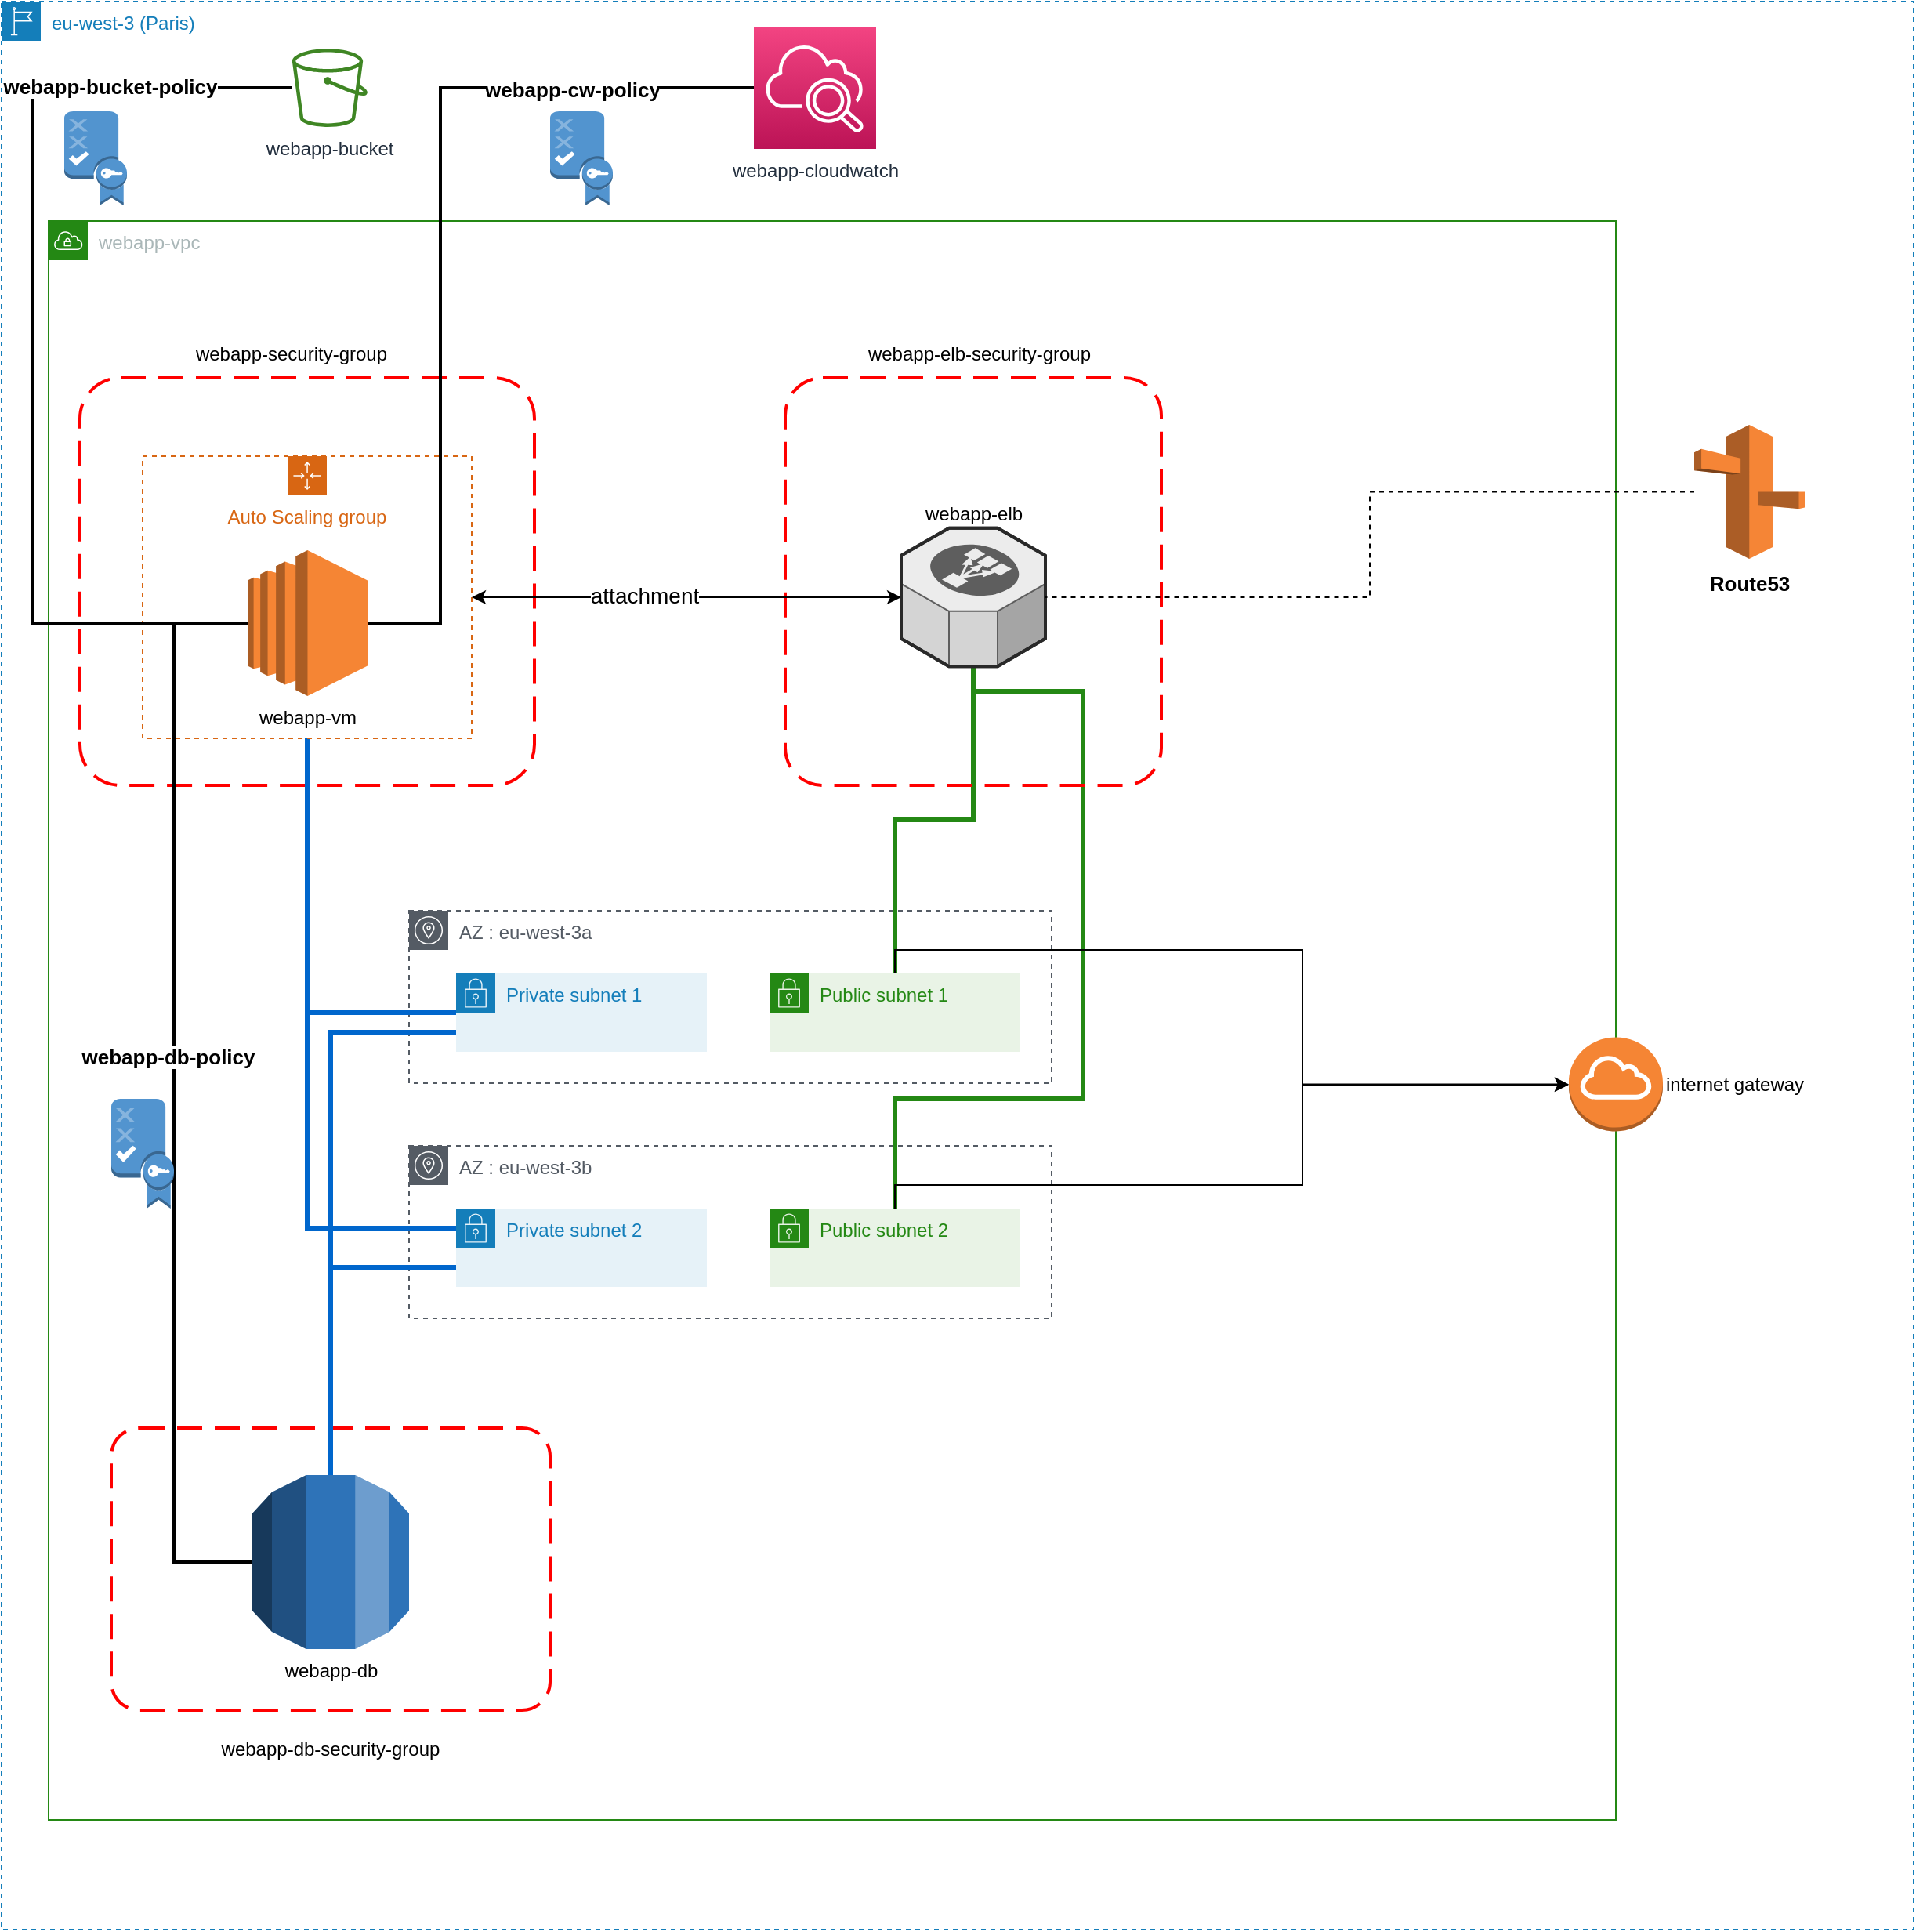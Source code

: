 <mxfile version="20.8.20" type="device"><diagram name="Page-1" id="istWuIMhmeug-YEbzH6n"><mxGraphModel dx="2514" dy="899" grid="1" gridSize="10" guides="1" tooltips="1" connect="1" arrows="1" fold="1" page="1" pageScale="1" pageWidth="827" pageHeight="1169" math="0" shadow="0"><root><mxCell id="0"/><mxCell id="1" parent="0"/><mxCell id="uqghnNRcG64A0w9OE_ox-2" value="eu-west-3 (Paris)" style="points=[[0,0],[0.25,0],[0.5,0],[0.75,0],[1,0],[1,0.25],[1,0.5],[1,0.75],[1,1],[0.75,1],[0.5,1],[0.25,1],[0,1],[0,0.75],[0,0.5],[0,0.25]];outlineConnect=0;gradientColor=none;html=1;whiteSpace=wrap;fontSize=12;fontStyle=0;container=1;pointerEvents=0;collapsible=0;recursiveResize=0;shape=mxgraph.aws4.group;grIcon=mxgraph.aws4.group_region;strokeColor=#147EBA;fillColor=none;verticalAlign=top;align=left;spacingLeft=30;fontColor=#147EBA;dashed=1;" vertex="1" parent="1"><mxGeometry x="-10" width="1220" height="1230" as="geometry"/></mxCell><mxCell id="uqghnNRcG64A0w9OE_ox-3" value="webapp-vpc" style="points=[[0,0],[0.25,0],[0.5,0],[0.75,0],[1,0],[1,0.25],[1,0.5],[1,0.75],[1,1],[0.75,1],[0.5,1],[0.25,1],[0,1],[0,0.75],[0,0.5],[0,0.25]];outlineConnect=0;gradientColor=none;html=1;whiteSpace=wrap;fontSize=12;fontStyle=0;container=1;pointerEvents=0;collapsible=0;recursiveResize=0;shape=mxgraph.aws4.group;grIcon=mxgraph.aws4.group_vpc;strokeColor=#248814;fillColor=none;verticalAlign=top;align=left;spacingLeft=30;fontColor=#AAB7B8;dashed=0;" vertex="1" parent="uqghnNRcG64A0w9OE_ox-2"><mxGeometry x="30" y="140" width="1000" height="1020" as="geometry"/></mxCell><mxCell id="uqghnNRcG64A0w9OE_ox-21" value="AZ : eu-west-3a" style="sketch=0;outlineConnect=0;gradientColor=none;html=1;whiteSpace=wrap;fontSize=12;fontStyle=0;shape=mxgraph.aws4.group;grIcon=mxgraph.aws4.group_availability_zone;strokeColor=#545B64;fillColor=none;verticalAlign=top;align=left;spacingLeft=30;fontColor=#545B64;dashed=1;" vertex="1" parent="uqghnNRcG64A0w9OE_ox-3"><mxGeometry x="230" y="440" width="410" height="110" as="geometry"/></mxCell><mxCell id="uqghnNRcG64A0w9OE_ox-37" style="edgeStyle=orthogonalEdgeStyle;rounded=0;orthogonalLoop=1;jettySize=auto;html=1;entryX=0;entryY=0.5;entryDx=0;entryDy=0;strokeColor=#0066CC;strokeWidth=3;endArrow=none;endFill=0;exitX=0.5;exitY=1;exitDx=0;exitDy=0;" edge="1" parent="uqghnNRcG64A0w9OE_ox-3" source="uqghnNRcG64A0w9OE_ox-28" target="uqghnNRcG64A0w9OE_ox-15"><mxGeometry relative="1" as="geometry"/></mxCell><mxCell id="uqghnNRcG64A0w9OE_ox-4" value="" style="rounded=1;arcSize=10;dashed=1;strokeColor=#ff0000;fillColor=none;gradientColor=none;dashPattern=8 4;strokeWidth=2;" vertex="1" parent="uqghnNRcG64A0w9OE_ox-3"><mxGeometry x="20" y="100" width="290" height="260" as="geometry"/></mxCell><mxCell id="uqghnNRcG64A0w9OE_ox-41" style="edgeStyle=orthogonalEdgeStyle;rounded=0;orthogonalLoop=1;jettySize=auto;html=1;entryX=0.5;entryY=0;entryDx=0;entryDy=0;strokeColor=#248814;strokeWidth=3;fontSize=14;endArrow=none;endFill=0;" edge="1" parent="uqghnNRcG64A0w9OE_ox-3" source="uqghnNRcG64A0w9OE_ox-30" target="uqghnNRcG64A0w9OE_ox-17"><mxGeometry relative="1" as="geometry"/></mxCell><mxCell id="uqghnNRcG64A0w9OE_ox-42" style="edgeStyle=orthogonalEdgeStyle;rounded=0;orthogonalLoop=1;jettySize=auto;html=1;strokeColor=#248814;strokeWidth=3;fontSize=14;endArrow=none;endFill=0;" edge="1" parent="uqghnNRcG64A0w9OE_ox-3" source="uqghnNRcG64A0w9OE_ox-30" target="uqghnNRcG64A0w9OE_ox-24"><mxGeometry relative="1" as="geometry"><Array as="points"><mxPoint x="590" y="300"/><mxPoint x="660" y="300"/><mxPoint x="660" y="560"/><mxPoint x="540" y="560"/></Array></mxGeometry></mxCell><mxCell id="uqghnNRcG64A0w9OE_ox-8" value="" style="rounded=1;arcSize=10;dashed=1;strokeColor=#ff0000;fillColor=none;gradientColor=none;dashPattern=8 4;strokeWidth=2;" vertex="1" parent="uqghnNRcG64A0w9OE_ox-3"><mxGeometry x="470" y="100" width="240" height="260" as="geometry"/></mxCell><mxCell id="uqghnNRcG64A0w9OE_ox-9" value="" style="rounded=1;arcSize=10;dashed=1;strokeColor=#ff0000;fillColor=none;gradientColor=none;dashPattern=8 4;strokeWidth=2;" vertex="1" parent="uqghnNRcG64A0w9OE_ox-3"><mxGeometry x="40" y="770" width="280" height="180" as="geometry"/></mxCell><mxCell id="uqghnNRcG64A0w9OE_ox-10" value="webapp-security-group" style="text;html=1;strokeColor=none;fillColor=none;align=center;verticalAlign=middle;whiteSpace=wrap;rounded=0;" vertex="1" parent="uqghnNRcG64A0w9OE_ox-3"><mxGeometry x="80" y="70" width="150" height="30" as="geometry"/></mxCell><mxCell id="uqghnNRcG64A0w9OE_ox-11" value="webapp-elb-security-group" style="text;html=1;strokeColor=none;fillColor=none;align=center;verticalAlign=middle;whiteSpace=wrap;rounded=0;" vertex="1" parent="uqghnNRcG64A0w9OE_ox-3"><mxGeometry x="519" y="70" width="150" height="30" as="geometry"/></mxCell><mxCell id="uqghnNRcG64A0w9OE_ox-14" value="webapp-db-security-group" style="text;html=1;strokeColor=none;fillColor=none;align=center;verticalAlign=middle;whiteSpace=wrap;rounded=0;" vertex="1" parent="uqghnNRcG64A0w9OE_ox-3"><mxGeometry x="105" y="960" width="150" height="30" as="geometry"/></mxCell><mxCell id="uqghnNRcG64A0w9OE_ox-17" value="Public subnet 1" style="points=[[0,0],[0.25,0],[0.5,0],[0.75,0],[1,0],[1,0.25],[1,0.5],[1,0.75],[1,1],[0.75,1],[0.5,1],[0.25,1],[0,1],[0,0.75],[0,0.5],[0,0.25]];outlineConnect=0;gradientColor=none;html=1;whiteSpace=wrap;fontSize=12;fontStyle=0;container=1;pointerEvents=0;collapsible=0;recursiveResize=0;shape=mxgraph.aws4.group;grIcon=mxgraph.aws4.group_security_group;grStroke=0;strokeColor=#248814;fillColor=#E9F3E6;verticalAlign=top;align=left;spacingLeft=30;fontColor=#248814;dashed=0;" vertex="1" parent="uqghnNRcG64A0w9OE_ox-3"><mxGeometry x="460" y="480" width="160" height="50" as="geometry"/></mxCell><mxCell id="uqghnNRcG64A0w9OE_ox-15" value="Private subnet 1" style="points=[[0,0],[0.25,0],[0.5,0],[0.75,0],[1,0],[1,0.25],[1,0.5],[1,0.75],[1,1],[0.75,1],[0.5,1],[0.25,1],[0,1],[0,0.75],[0,0.5],[0,0.25]];outlineConnect=0;gradientColor=none;html=1;whiteSpace=wrap;fontSize=12;fontStyle=0;container=0;pointerEvents=0;collapsible=0;recursiveResize=0;shape=mxgraph.aws4.group;grIcon=mxgraph.aws4.group_security_group;grStroke=0;strokeColor=#147EBA;fillColor=#E6F2F8;verticalAlign=top;align=left;spacingLeft=30;fontColor=#147EBA;dashed=0;" vertex="1" parent="uqghnNRcG64A0w9OE_ox-3"><mxGeometry x="260" y="480" width="160" height="50" as="geometry"/></mxCell><mxCell id="uqghnNRcG64A0w9OE_ox-23" value="AZ : eu-west-3b" style="sketch=0;outlineConnect=0;gradientColor=none;html=1;whiteSpace=wrap;fontSize=12;fontStyle=0;shape=mxgraph.aws4.group;grIcon=mxgraph.aws4.group_availability_zone;strokeColor=#545B64;fillColor=none;verticalAlign=top;align=left;spacingLeft=30;fontColor=#545B64;dashed=1;" vertex="1" parent="uqghnNRcG64A0w9OE_ox-3"><mxGeometry x="230" y="590" width="410" height="110" as="geometry"/></mxCell><mxCell id="uqghnNRcG64A0w9OE_ox-24" value="Public subnet 2" style="points=[[0,0],[0.25,0],[0.5,0],[0.75,0],[1,0],[1,0.25],[1,0.5],[1,0.75],[1,1],[0.75,1],[0.5,1],[0.25,1],[0,1],[0,0.75],[0,0.5],[0,0.25]];outlineConnect=0;gradientColor=none;html=1;whiteSpace=wrap;fontSize=12;fontStyle=0;container=1;pointerEvents=0;collapsible=0;recursiveResize=0;shape=mxgraph.aws4.group;grIcon=mxgraph.aws4.group_security_group;grStroke=0;strokeColor=#248814;fillColor=#E9F3E6;verticalAlign=top;align=left;spacingLeft=30;fontColor=#248814;dashed=0;" vertex="1" parent="uqghnNRcG64A0w9OE_ox-3"><mxGeometry x="460" y="630" width="160" height="50" as="geometry"/></mxCell><mxCell id="uqghnNRcG64A0w9OE_ox-25" value="Private subnet 2" style="points=[[0,0],[0.25,0],[0.5,0],[0.75,0],[1,0],[1,0.25],[1,0.5],[1,0.75],[1,1],[0.75,1],[0.5,1],[0.25,1],[0,1],[0,0.75],[0,0.5],[0,0.25]];outlineConnect=0;gradientColor=none;html=1;whiteSpace=wrap;fontSize=12;fontStyle=0;container=0;pointerEvents=0;collapsible=0;recursiveResize=0;shape=mxgraph.aws4.group;grIcon=mxgraph.aws4.group_security_group;grStroke=0;strokeColor=#147EBA;fillColor=#E6F2F8;verticalAlign=top;align=left;spacingLeft=30;fontColor=#147EBA;dashed=0;" vertex="1" parent="uqghnNRcG64A0w9OE_ox-3"><mxGeometry x="260" y="630" width="160" height="50" as="geometry"/></mxCell><mxCell id="uqghnNRcG64A0w9OE_ox-38" style="edgeStyle=orthogonalEdgeStyle;rounded=0;orthogonalLoop=1;jettySize=auto;html=1;entryX=0;entryY=0.25;entryDx=0;entryDy=0;strokeColor=#0066CC;strokeWidth=3;endArrow=none;endFill=0;" edge="1" parent="uqghnNRcG64A0w9OE_ox-3" source="uqghnNRcG64A0w9OE_ox-28" target="uqghnNRcG64A0w9OE_ox-25"><mxGeometry relative="1" as="geometry"/></mxCell><mxCell id="uqghnNRcG64A0w9OE_ox-28" value="Auto Scaling group" style="points=[[0,0],[0.25,0],[0.5,0],[0.75,0],[1,0],[1,0.25],[1,0.5],[1,0.75],[1,1],[0.75,1],[0.5,1],[0.25,1],[0,1],[0,0.75],[0,0.5],[0,0.25]];outlineConnect=0;gradientColor=none;html=1;whiteSpace=wrap;fontSize=12;fontStyle=0;container=1;pointerEvents=0;collapsible=0;recursiveResize=0;shape=mxgraph.aws4.groupCenter;grIcon=mxgraph.aws4.group_auto_scaling_group;grStroke=1;strokeColor=#D86613;fillColor=none;verticalAlign=top;align=center;fontColor=#D86613;dashed=1;spacingTop=25;" vertex="1" parent="uqghnNRcG64A0w9OE_ox-3"><mxGeometry x="60" y="150" width="210" height="180" as="geometry"/></mxCell><mxCell id="uqghnNRcG64A0w9OE_ox-29" value="webapp-vm" style="outlineConnect=0;dashed=0;verticalLabelPosition=bottom;verticalAlign=top;align=center;html=1;shape=mxgraph.aws3.ec2;fillColor=#F58534;gradientColor=none;" vertex="1" parent="uqghnNRcG64A0w9OE_ox-28"><mxGeometry x="67" y="60" width="76.5" height="93" as="geometry"/></mxCell><mxCell id="uqghnNRcG64A0w9OE_ox-39" style="edgeStyle=orthogonalEdgeStyle;rounded=0;orthogonalLoop=1;jettySize=auto;html=1;entryX=1;entryY=0.5;entryDx=0;entryDy=0;strokeColor=#000000;strokeWidth=1;endArrow=classic;endFill=1;startArrow=classic;startFill=1;" edge="1" parent="uqghnNRcG64A0w9OE_ox-3" source="uqghnNRcG64A0w9OE_ox-30" target="uqghnNRcG64A0w9OE_ox-28"><mxGeometry relative="1" as="geometry"/></mxCell><mxCell id="uqghnNRcG64A0w9OE_ox-40" value="&lt;font style=&quot;font-size: 14px;&quot;&gt;attachment&lt;/font&gt;" style="edgeLabel;html=1;align=center;verticalAlign=middle;resizable=0;points=[];" vertex="1" connectable="0" parent="uqghnNRcG64A0w9OE_ox-39"><mxGeometry x="0.202" y="-1" relative="1" as="geometry"><mxPoint as="offset"/></mxGeometry></mxCell><mxCell id="uqghnNRcG64A0w9OE_ox-30" value="webapp-elb" style="verticalLabelPosition=top;html=1;verticalAlign=bottom;strokeWidth=1;align=center;outlineConnect=0;dashed=0;outlineConnect=0;shape=mxgraph.aws3d.elasticLoadBalancing;fillColor=#ECECEC;strokeColor=#5E5E5E;aspect=fixed;labelPosition=center;" vertex="1" parent="uqghnNRcG64A0w9OE_ox-3"><mxGeometry x="544" y="195.92" width="92" height="88.17" as="geometry"/></mxCell><mxCell id="uqghnNRcG64A0w9OE_ox-35" style="edgeStyle=orthogonalEdgeStyle;rounded=0;orthogonalLoop=1;jettySize=auto;html=1;strokeColor=#0066CC;strokeWidth=3;endArrow=none;endFill=0;entryX=0;entryY=0.75;entryDx=0;entryDy=0;" edge="1" parent="uqghnNRcG64A0w9OE_ox-3" source="uqghnNRcG64A0w9OE_ox-33" target="uqghnNRcG64A0w9OE_ox-25"><mxGeometry relative="1" as="geometry"><Array as="points"><mxPoint x="180" y="668"/></Array></mxGeometry></mxCell><mxCell id="uqghnNRcG64A0w9OE_ox-36" style="edgeStyle=orthogonalEdgeStyle;rounded=0;orthogonalLoop=1;jettySize=auto;html=1;entryX=0;entryY=0.75;entryDx=0;entryDy=0;strokeColor=#0066CC;strokeWidth=3;endArrow=none;endFill=0;" edge="1" parent="uqghnNRcG64A0w9OE_ox-3" source="uqghnNRcG64A0w9OE_ox-33" target="uqghnNRcG64A0w9OE_ox-15"><mxGeometry relative="1" as="geometry"><Array as="points"><mxPoint x="180" y="518"/></Array></mxGeometry></mxCell><mxCell id="uqghnNRcG64A0w9OE_ox-33" value="webapp-db" style="outlineConnect=0;dashed=0;verticalLabelPosition=bottom;verticalAlign=top;align=center;html=1;shape=mxgraph.aws3.rds;fillColor=#2E73B8;gradientColor=none;" vertex="1" parent="uqghnNRcG64A0w9OE_ox-3"><mxGeometry x="130" y="800" width="100" height="111" as="geometry"/></mxCell><mxCell id="uqghnNRcG64A0w9OE_ox-50" style="edgeStyle=orthogonalEdgeStyle;rounded=0;orthogonalLoop=1;jettySize=auto;html=1;entryX=0;entryY=0.5;entryDx=0;entryDy=0;entryPerimeter=0;strokeColor=#000000;strokeWidth=2;fontSize=13;startArrow=none;startFill=0;endArrow=none;endFill=0;" edge="1" parent="uqghnNRcG64A0w9OE_ox-3" source="uqghnNRcG64A0w9OE_ox-29" target="uqghnNRcG64A0w9OE_ox-33"><mxGeometry relative="1" as="geometry"><Array as="points"><mxPoint x="80" y="257"/><mxPoint x="80" y="855"/></Array></mxGeometry></mxCell><mxCell id="uqghnNRcG64A0w9OE_ox-51" value="&lt;b&gt;webapp-db-policy&lt;/b&gt;" style="edgeLabel;html=1;align=center;verticalAlign=middle;resizable=0;points=[];fontSize=13;" vertex="1" connectable="0" parent="uqghnNRcG64A0w9OE_ox-50"><mxGeometry x="-0.071" y="-4" relative="1" as="geometry"><mxPoint as="offset"/></mxGeometry></mxCell><mxCell id="uqghnNRcG64A0w9OE_ox-56" value="" style="outlineConnect=0;dashed=0;verticalLabelPosition=bottom;verticalAlign=top;align=center;html=1;shape=mxgraph.aws3.policy;fillColor=#5294CF;gradientColor=none;fontSize=13;" vertex="1" parent="uqghnNRcG64A0w9OE_ox-3"><mxGeometry x="40" y="560" width="40" height="70" as="geometry"/></mxCell><mxCell id="uqghnNRcG64A0w9OE_ox-20" value="internet gateway" style="outlineConnect=0;dashed=0;verticalLabelPosition=middle;verticalAlign=middle;align=left;html=1;shape=mxgraph.aws3.internet_gateway;fillColor=#F58534;gradientColor=none;labelPosition=right;" vertex="1" parent="uqghnNRcG64A0w9OE_ox-2"><mxGeometry x="1000" y="660.75" width="60" height="60" as="geometry"/></mxCell><mxCell id="uqghnNRcG64A0w9OE_ox-44" style="edgeStyle=orthogonalEdgeStyle;rounded=0;orthogonalLoop=1;jettySize=auto;html=1;strokeColor=#000000;strokeWidth=1;fontSize=14;startArrow=none;startFill=0;endArrow=classic;endFill=1;" edge="1" parent="uqghnNRcG64A0w9OE_ox-2" source="uqghnNRcG64A0w9OE_ox-24" target="uqghnNRcG64A0w9OE_ox-20"><mxGeometry relative="1" as="geometry"><Array as="points"><mxPoint x="830" y="755"/><mxPoint x="830" y="691"/></Array></mxGeometry></mxCell><mxCell id="uqghnNRcG64A0w9OE_ox-47" style="edgeStyle=orthogonalEdgeStyle;rounded=0;orthogonalLoop=1;jettySize=auto;html=1;strokeColor=#000000;strokeWidth=1;fontSize=13;startArrow=none;startFill=0;endArrow=none;endFill=0;dashed=1;" edge="1" parent="uqghnNRcG64A0w9OE_ox-2" source="uqghnNRcG64A0w9OE_ox-45" target="uqghnNRcG64A0w9OE_ox-30"><mxGeometry relative="1" as="geometry"/></mxCell><mxCell id="uqghnNRcG64A0w9OE_ox-45" value="&lt;font style=&quot;font-size: 13px;&quot;&gt;&lt;b&gt;Route53&lt;/b&gt;&lt;/font&gt;" style="outlineConnect=0;dashed=0;verticalLabelPosition=bottom;verticalAlign=top;align=center;html=1;shape=mxgraph.aws3.route_53;fillColor=#F58536;gradientColor=none;fontSize=14;" vertex="1" parent="uqghnNRcG64A0w9OE_ox-2"><mxGeometry x="1080" y="270" width="70.5" height="85.5" as="geometry"/></mxCell><mxCell id="uqghnNRcG64A0w9OE_ox-46" style="edgeStyle=orthogonalEdgeStyle;rounded=0;orthogonalLoop=1;jettySize=auto;html=1;entryX=0;entryY=0.5;entryDx=0;entryDy=0;entryPerimeter=0;strokeColor=#000000;strokeWidth=1;fontSize=13;startArrow=none;startFill=0;endArrow=classic;endFill=1;" edge="1" parent="uqghnNRcG64A0w9OE_ox-2" source="uqghnNRcG64A0w9OE_ox-17" target="uqghnNRcG64A0w9OE_ox-20"><mxGeometry relative="1" as="geometry"><Array as="points"><mxPoint x="830" y="605"/><mxPoint x="830" y="691"/></Array></mxGeometry></mxCell><mxCell id="uqghnNRcG64A0w9OE_ox-49" value="webapp-bucket" style="sketch=0;outlineConnect=0;fontColor=#232F3E;gradientColor=none;fillColor=#3F8624;strokeColor=none;dashed=0;verticalLabelPosition=bottom;verticalAlign=top;align=center;html=1;fontSize=12;fontStyle=0;aspect=fixed;pointerEvents=1;shape=mxgraph.aws4.bucket;" vertex="1" parent="uqghnNRcG64A0w9OE_ox-2"><mxGeometry x="185.42" y="30" width="48.08" height="50" as="geometry"/></mxCell><mxCell id="uqghnNRcG64A0w9OE_ox-53" value="webapp-cloudwatch" style="sketch=0;points=[[0,0,0],[0.25,0,0],[0.5,0,0],[0.75,0,0],[1,0,0],[0,1,0],[0.25,1,0],[0.5,1,0],[0.75,1,0],[1,1,0],[0,0.25,0],[0,0.5,0],[0,0.75,0],[1,0.25,0],[1,0.5,0],[1,0.75,0]];points=[[0,0,0],[0.25,0,0],[0.5,0,0],[0.75,0,0],[1,0,0],[0,1,0],[0.25,1,0],[0.5,1,0],[0.75,1,0],[1,1,0],[0,0.25,0],[0,0.5,0],[0,0.75,0],[1,0.25,0],[1,0.5,0],[1,0.75,0]];outlineConnect=0;fontColor=#232F3E;gradientColor=#F34482;gradientDirection=north;fillColor=#BC1356;strokeColor=#ffffff;dashed=0;verticalLabelPosition=bottom;verticalAlign=top;align=center;html=1;fontSize=12;fontStyle=0;aspect=fixed;shape=mxgraph.aws4.resourceIcon;resIcon=mxgraph.aws4.cloudwatch_2;" vertex="1" parent="uqghnNRcG64A0w9OE_ox-2"><mxGeometry x="480" y="16" width="78" height="78" as="geometry"/></mxCell><mxCell id="uqghnNRcG64A0w9OE_ox-54" style="edgeStyle=orthogonalEdgeStyle;rounded=0;orthogonalLoop=1;jettySize=auto;html=1;strokeColor=#000000;strokeWidth=2;fontSize=13;startArrow=none;startFill=0;endArrow=none;endFill=0;" edge="1" parent="uqghnNRcG64A0w9OE_ox-2" source="uqghnNRcG64A0w9OE_ox-29" target="uqghnNRcG64A0w9OE_ox-49"><mxGeometry relative="1" as="geometry"><Array as="points"><mxPoint x="20" y="397"/><mxPoint x="20" y="55"/></Array></mxGeometry></mxCell><mxCell id="uqghnNRcG64A0w9OE_ox-55" value="&lt;b&gt;webapp-bucket-policy&lt;/b&gt;" style="edgeLabel;html=1;align=center;verticalAlign=middle;resizable=0;points=[];fontSize=13;" vertex="1" connectable="0" parent="uqghnNRcG64A0w9OE_ox-54"><mxGeometry x="0.637" y="1" relative="1" as="geometry"><mxPoint as="offset"/></mxGeometry></mxCell><mxCell id="uqghnNRcG64A0w9OE_ox-52" value="" style="outlineConnect=0;dashed=0;verticalLabelPosition=bottom;verticalAlign=top;align=center;html=1;shape=mxgraph.aws3.policy;fillColor=#5294CF;gradientColor=none;fontSize=13;" vertex="1" parent="uqghnNRcG64A0w9OE_ox-2"><mxGeometry x="40" y="70" width="40" height="60" as="geometry"/></mxCell><mxCell id="uqghnNRcG64A0w9OE_ox-57" style="edgeStyle=orthogonalEdgeStyle;rounded=0;orthogonalLoop=1;jettySize=auto;html=1;exitX=1;exitY=0.5;exitDx=0;exitDy=0;exitPerimeter=0;entryX=0;entryY=0.5;entryDx=0;entryDy=0;entryPerimeter=0;strokeColor=#000000;strokeWidth=2;fontSize=13;startArrow=none;startFill=0;endArrow=none;endFill=0;" edge="1" parent="uqghnNRcG64A0w9OE_ox-2" source="uqghnNRcG64A0w9OE_ox-29" target="uqghnNRcG64A0w9OE_ox-53"><mxGeometry relative="1" as="geometry"><Array as="points"><mxPoint x="280" y="397"/><mxPoint x="280" y="55"/></Array></mxGeometry></mxCell><mxCell id="uqghnNRcG64A0w9OE_ox-58" value="&lt;b&gt;webapp-cw-policy&lt;/b&gt;" style="edgeLabel;html=1;align=center;verticalAlign=middle;resizable=0;points=[];fontSize=13;" vertex="1" connectable="0" parent="uqghnNRcG64A0w9OE_ox-57"><mxGeometry x="0.606" y="-1" relative="1" as="geometry"><mxPoint as="offset"/></mxGeometry></mxCell><mxCell id="uqghnNRcG64A0w9OE_ox-59" value="" style="outlineConnect=0;dashed=0;verticalLabelPosition=bottom;verticalAlign=top;align=center;html=1;shape=mxgraph.aws3.policy;fillColor=#5294CF;gradientColor=none;fontSize=13;" vertex="1" parent="uqghnNRcG64A0w9OE_ox-2"><mxGeometry x="350" y="70" width="40" height="60" as="geometry"/></mxCell></root></mxGraphModel></diagram></mxfile>